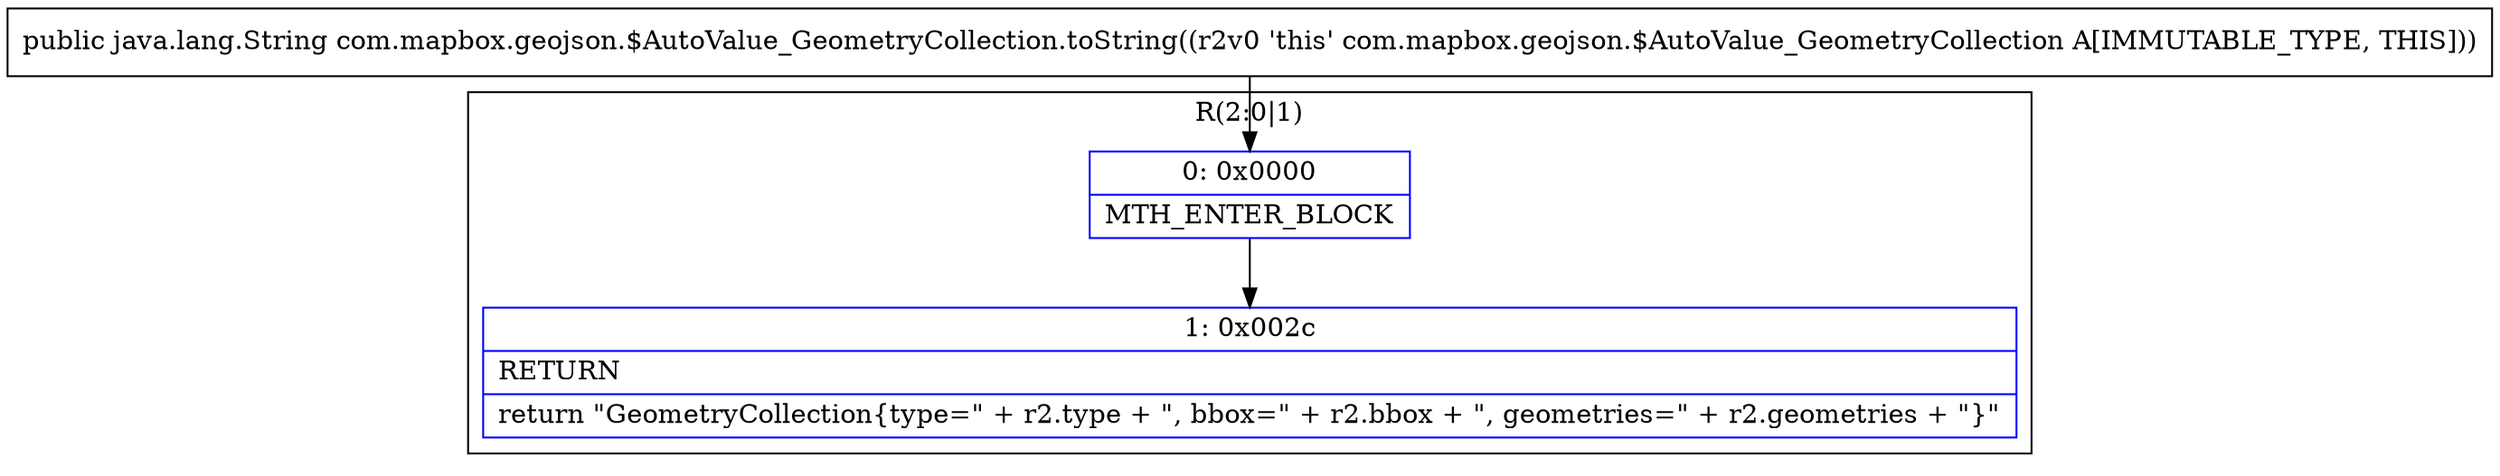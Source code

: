 digraph "CFG forcom.mapbox.geojson.$AutoValue_GeometryCollection.toString()Ljava\/lang\/String;" {
subgraph cluster_Region_1096935760 {
label = "R(2:0|1)";
node [shape=record,color=blue];
Node_0 [shape=record,label="{0\:\ 0x0000|MTH_ENTER_BLOCK\l}"];
Node_1 [shape=record,label="{1\:\ 0x002c|RETURN\l|return \"GeometryCollection\{type=\" + r2.type + \", bbox=\" + r2.bbox + \", geometries=\" + r2.geometries + \"\}\"\l}"];
}
MethodNode[shape=record,label="{public java.lang.String com.mapbox.geojson.$AutoValue_GeometryCollection.toString((r2v0 'this' com.mapbox.geojson.$AutoValue_GeometryCollection A[IMMUTABLE_TYPE, THIS])) }"];
MethodNode -> Node_0;
Node_0 -> Node_1;
}

